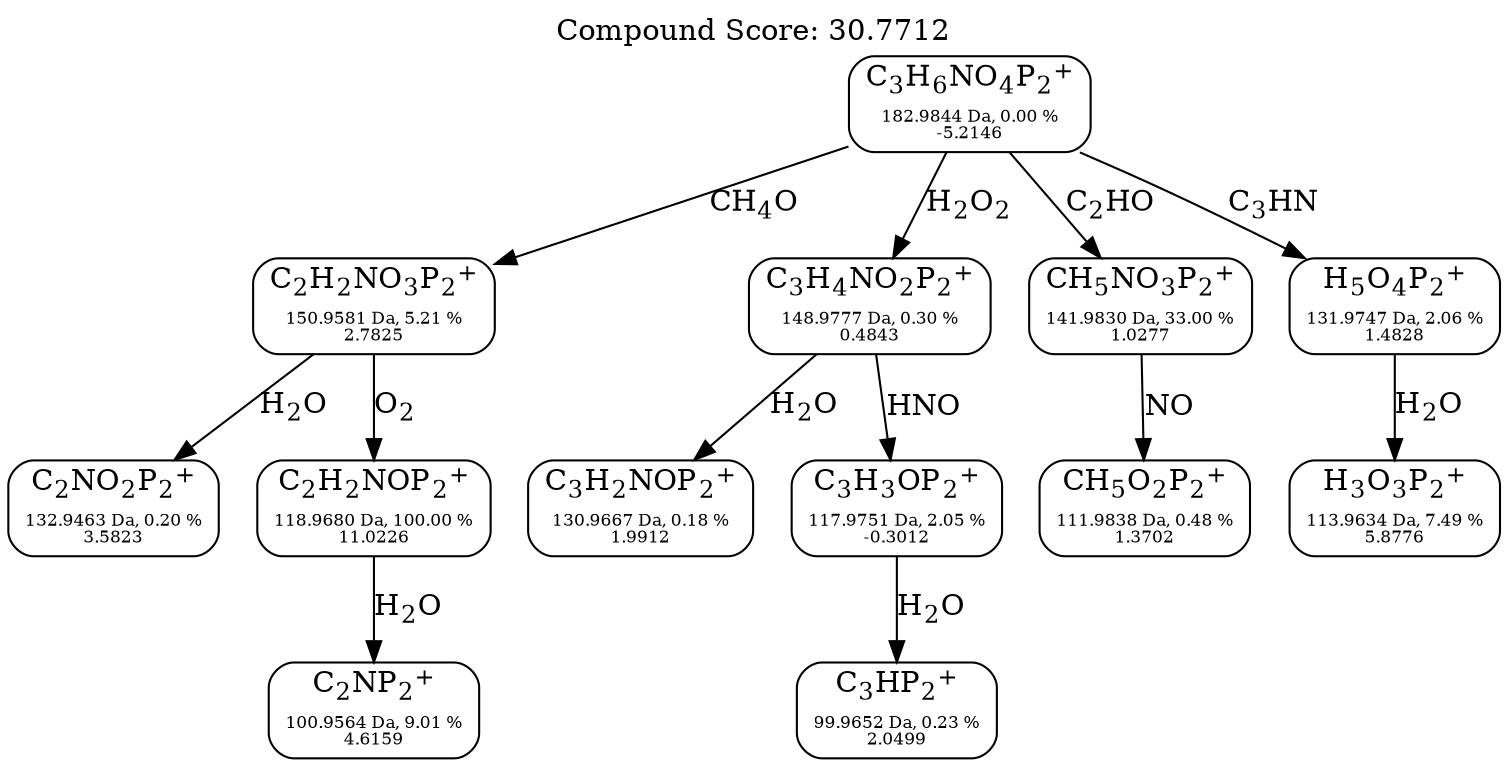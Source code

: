 strict digraph {
	node [shape=rect,style=rounded];
	labelloc="t";
	label="Compound Score: 30.7712";
	C3H7NO4P2 [label=<C<SUB>3</SUB>H<SUB>6</SUB>NO<SUB>4</SUB>P<SUB>2</SUB><SUP>+</SUP><FONT POINT-SIZE="8"><BR /> <BR />182.9844 Da, 0.00 %<BR />-5.2146</FONT>>];
	C2H3NO3P2 [label=<C<SUB>2</SUB>H<SUB>2</SUB>NO<SUB>3</SUB>P<SUB>2</SUB><SUP>+</SUP><FONT POINT-SIZE="8"><BR /> <BR />150.9581 Da, 5.21 %<BR />2.7825</FONT>>];
	C3H5NO2P2 [label=<C<SUB>3</SUB>H<SUB>4</SUB>NO<SUB>2</SUB>P<SUB>2</SUB><SUP>+</SUP><FONT POINT-SIZE="8"><BR /> <BR />148.9777 Da, 0.30 %<BR />0.4843</FONT>>];
	CH6NO3P2 [label=<CH<SUB>5</SUB>NO<SUB>3</SUB>P<SUB>2</SUB><SUP>+</SUP><FONT POINT-SIZE="8"><BR /> <BR />141.9830 Da, 33.00 %<BR />1.0277</FONT>>];
	C2HNO2P2 [label=<C<SUB>2</SUB>NO<SUB>2</SUB>P<SUB>2</SUB><SUP>+</SUP><FONT POINT-SIZE="8"><BR /> <BR />132.9463 Da, 0.20 %<BR />3.5823</FONT>>];
	H6O4P2 [label=<H<SUB>5</SUB>O<SUB>4</SUB>P<SUB>2</SUB><SUP>+</SUP><FONT POINT-SIZE="8"><BR /> <BR />131.9747 Da, 2.06 %<BR />1.4828</FONT>>];
	C3H3NOP2 [label=<C<SUB>3</SUB>H<SUB>2</SUB>NOP<SUB>2</SUB><SUP>+</SUP><FONT POINT-SIZE="8"><BR /> <BR />130.9667 Da, 0.18 %<BR />1.9912</FONT>>];
	C2H3NOP2 [label=<C<SUB>2</SUB>H<SUB>2</SUB>NOP<SUB>2</SUB><SUP>+</SUP><FONT POINT-SIZE="8"><BR /> <BR />118.9680 Da, 100.00 %<BR />11.0226</FONT>>];
	C3H4OP2 [label=<C<SUB>3</SUB>H<SUB>3</SUB>OP<SUB>2</SUB><SUP>+</SUP><FONT POINT-SIZE="8"><BR /> <BR />117.9751 Da, 2.05 %<BR />-0.3012</FONT>>];
	H4O3P2 [label=<H<SUB>3</SUB>O<SUB>3</SUB>P<SUB>2</SUB><SUP>+</SUP><FONT POINT-SIZE="8"><BR /> <BR />113.9634 Da, 7.49 %<BR />5.8776</FONT>>];
	CH6O2P2 [label=<CH<SUB>5</SUB>O<SUB>2</SUB>P<SUB>2</SUB><SUP>+</SUP><FONT POINT-SIZE="8"><BR /> <BR />111.9838 Da, 0.48 %<BR />1.3702</FONT>>];
	C2HNP2 [label=<C<SUB>2</SUB>NP<SUB>2</SUB><SUP>+</SUP><FONT POINT-SIZE="8"><BR /> <BR />100.9564 Da, 9.01 %<BR />4.6159</FONT>>];
	C3H2P2 [label=<C<SUB>3</SUB>HP<SUB>2</SUB><SUP>+</SUP><FONT POINT-SIZE="8"><BR /> <BR />99.9652 Da, 0.23 %<BR />2.0499</FONT>>];

	C3H7NO4P2 -> C2H3NO3P2 [label=<CH<SUB>4</SUB>O>];
	C3H7NO4P2 -> C3H5NO2P2 [label=<H<SUB>2</SUB>O<SUB>2</SUB>>];
	C3H7NO4P2 -> CH6NO3P2 [label=<C<SUB>2</SUB>HO>];
	C2H3NO3P2 -> C2HNO2P2 [label=<H<SUB>2</SUB>O>];
	C3H7NO4P2 -> H6O4P2 [label=<C<SUB>3</SUB>HN>];
	C3H5NO2P2 -> C3H3NOP2 [label=<H<SUB>2</SUB>O>];
	C2H3NO3P2 -> C2H3NOP2 [label=<O<SUB>2</SUB>>];
	C3H5NO2P2 -> C3H4OP2 [label=<HNO>];
	H6O4P2 -> H4O3P2 [label=<H<SUB>2</SUB>O>];
	CH6NO3P2 -> CH6O2P2 [label=<NO>];
	C2H3NOP2 -> C2HNP2 [label=<H<SUB>2</SUB>O>];
	C3H4OP2 -> C3H2P2 [label=<H<SUB>2</SUB>O>];
}